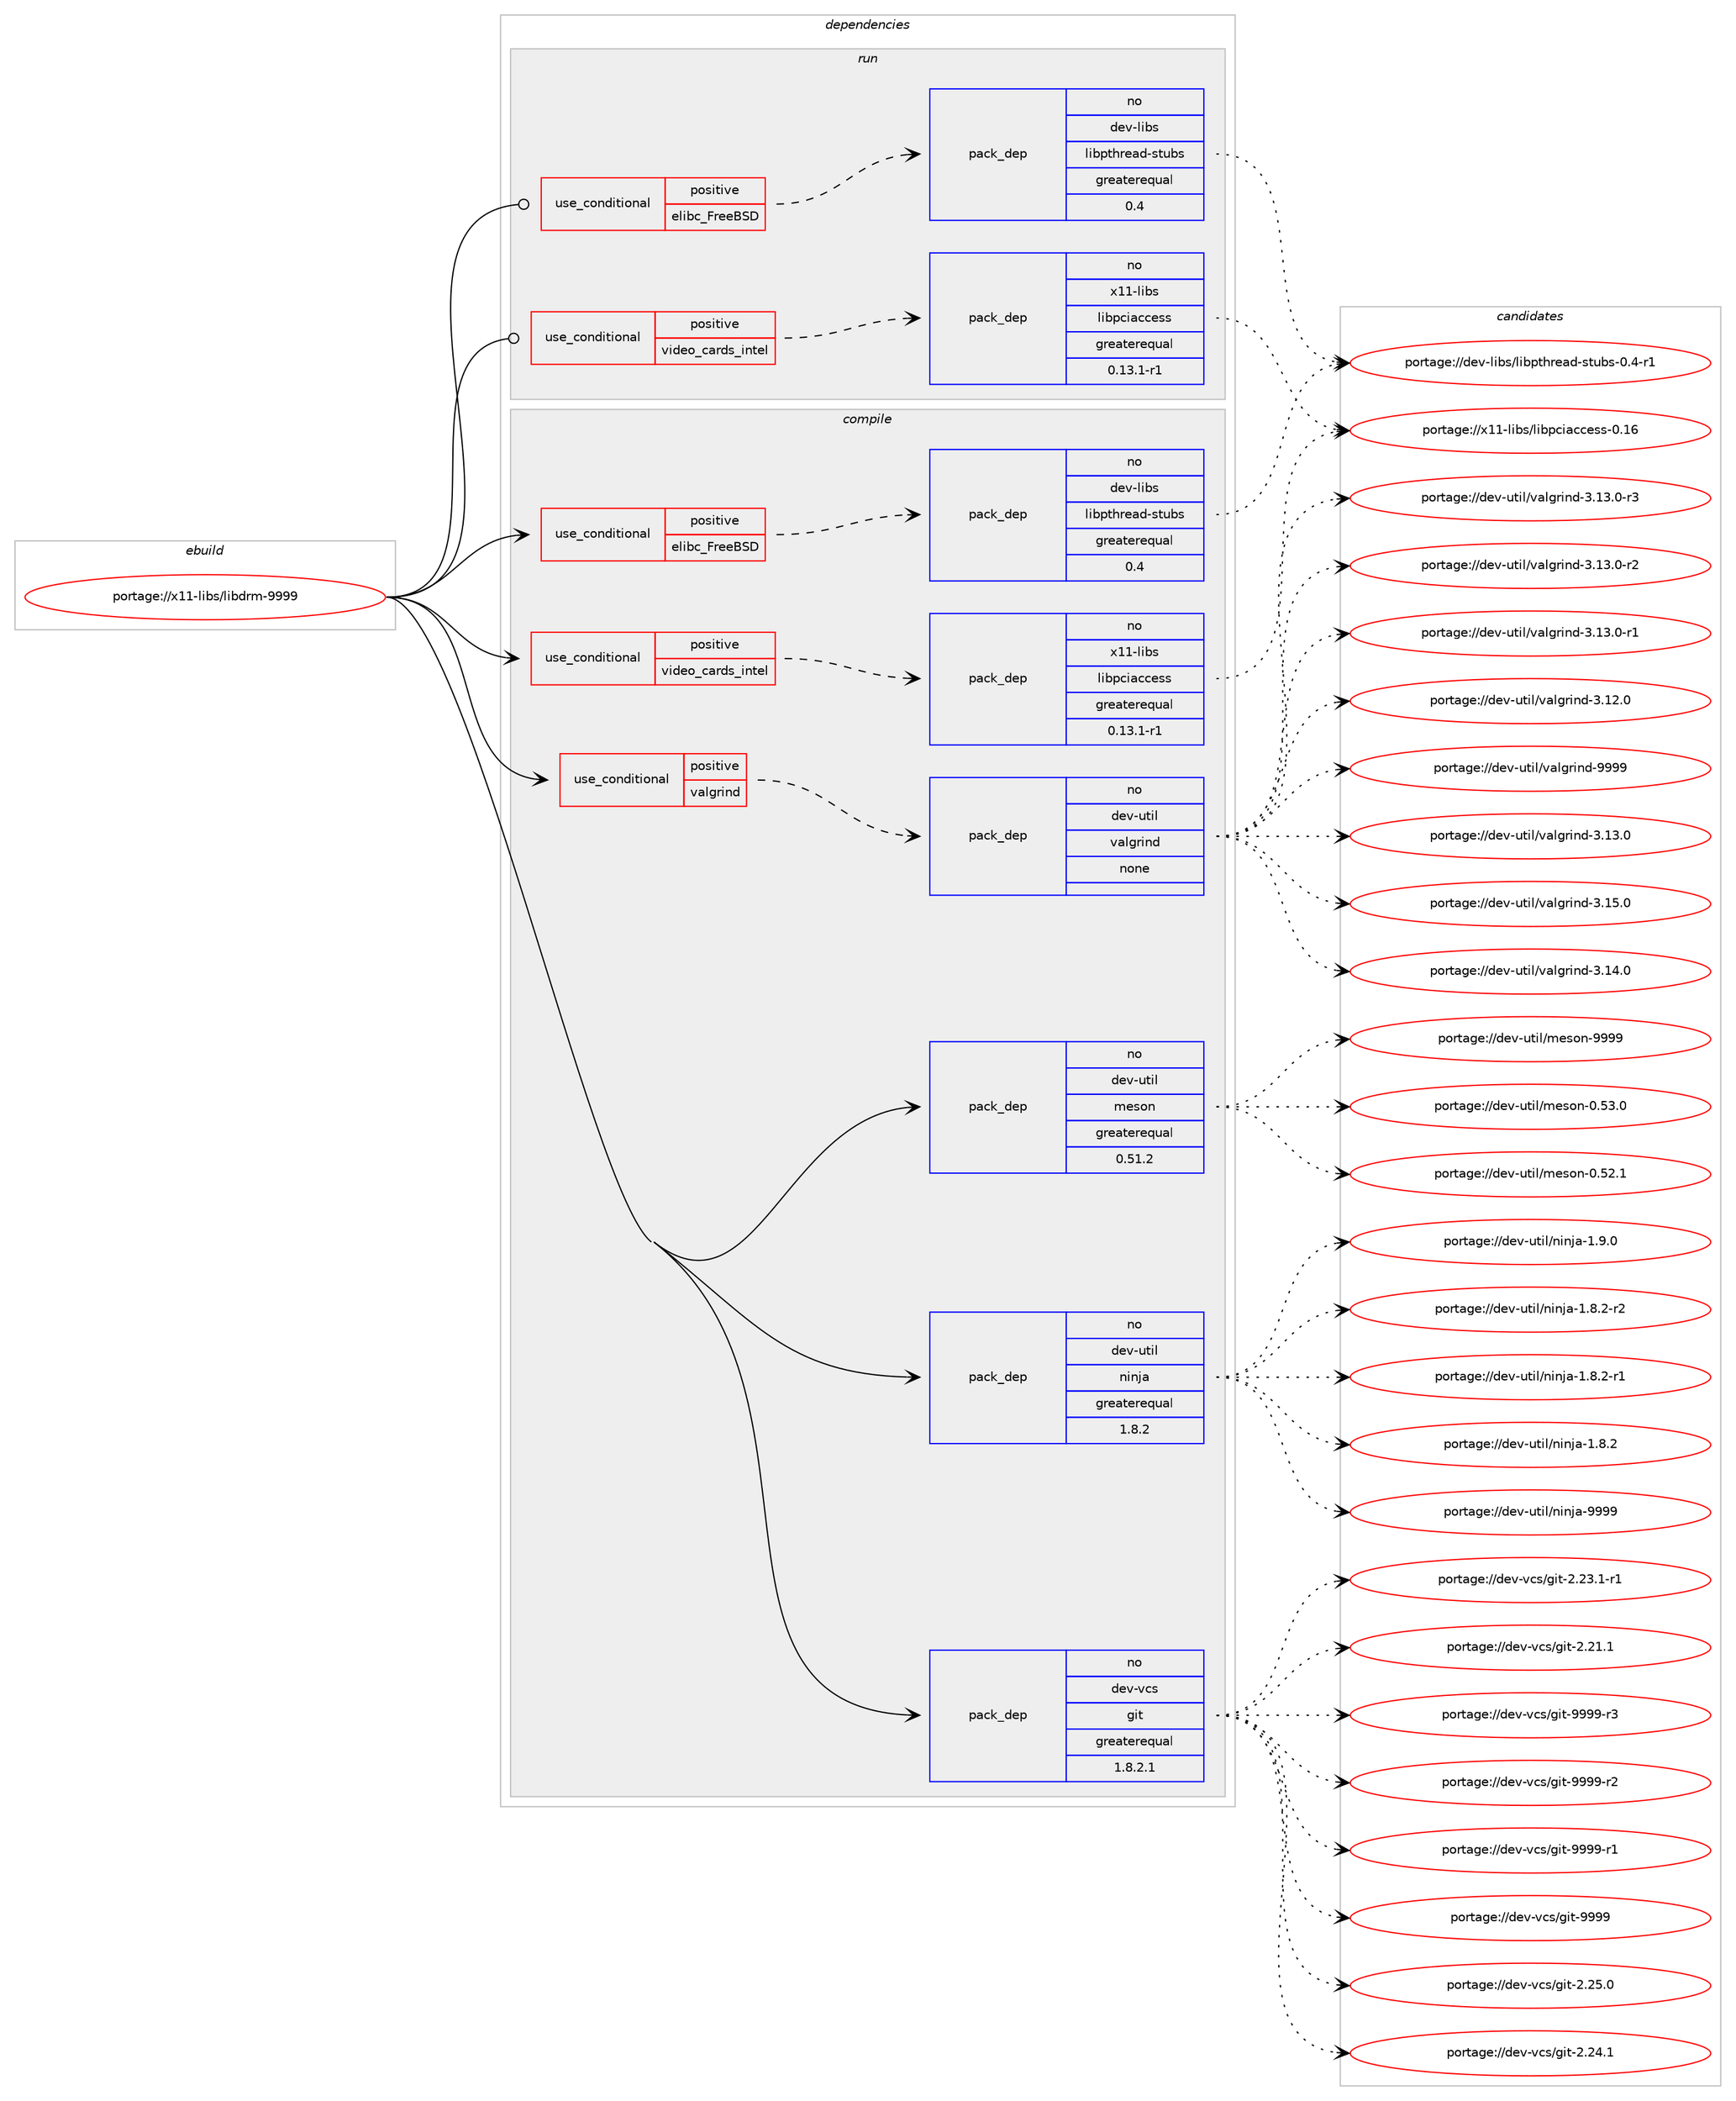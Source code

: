 digraph prolog {

# *************
# Graph options
# *************

newrank=true;
concentrate=true;
compound=true;
graph [rankdir=LR,fontname=Helvetica,fontsize=10,ranksep=1.5];#, ranksep=2.5, nodesep=0.2];
edge  [arrowhead=vee];
node  [fontname=Helvetica,fontsize=10];

# **********
# The ebuild
# **********

subgraph cluster_leftcol {
color=gray;
rank=same;
label=<<i>ebuild</i>>;
id [label="portage://x11-libs/libdrm-9999", color=red, width=4, href="../x11-libs/libdrm-9999.svg"];
}

# ****************
# The dependencies
# ****************

subgraph cluster_midcol {
color=gray;
label=<<i>dependencies</i>>;
subgraph cluster_compile {
fillcolor="#eeeeee";
style=filled;
label=<<i>compile</i>>;
subgraph cond2481 {
dependency18054 [label=<<TABLE BORDER="0" CELLBORDER="1" CELLSPACING="0" CELLPADDING="4"><TR><TD ROWSPAN="3" CELLPADDING="10">use_conditional</TD></TR><TR><TD>positive</TD></TR><TR><TD>elibc_FreeBSD</TD></TR></TABLE>>, shape=none, color=red];
subgraph pack15247 {
dependency18055 [label=<<TABLE BORDER="0" CELLBORDER="1" CELLSPACING="0" CELLPADDING="4" WIDTH="220"><TR><TD ROWSPAN="6" CELLPADDING="30">pack_dep</TD></TR><TR><TD WIDTH="110">no</TD></TR><TR><TD>dev-libs</TD></TR><TR><TD>libpthread-stubs</TD></TR><TR><TD>greaterequal</TD></TR><TR><TD>0.4</TD></TR></TABLE>>, shape=none, color=blue];
}
dependency18054:e -> dependency18055:w [weight=20,style="dashed",arrowhead="vee"];
}
id:e -> dependency18054:w [weight=20,style="solid",arrowhead="vee"];
subgraph cond2482 {
dependency18056 [label=<<TABLE BORDER="0" CELLBORDER="1" CELLSPACING="0" CELLPADDING="4"><TR><TD ROWSPAN="3" CELLPADDING="10">use_conditional</TD></TR><TR><TD>positive</TD></TR><TR><TD>valgrind</TD></TR></TABLE>>, shape=none, color=red];
subgraph pack15248 {
dependency18057 [label=<<TABLE BORDER="0" CELLBORDER="1" CELLSPACING="0" CELLPADDING="4" WIDTH="220"><TR><TD ROWSPAN="6" CELLPADDING="30">pack_dep</TD></TR><TR><TD WIDTH="110">no</TD></TR><TR><TD>dev-util</TD></TR><TR><TD>valgrind</TD></TR><TR><TD>none</TD></TR><TR><TD></TD></TR></TABLE>>, shape=none, color=blue];
}
dependency18056:e -> dependency18057:w [weight=20,style="dashed",arrowhead="vee"];
}
id:e -> dependency18056:w [weight=20,style="solid",arrowhead="vee"];
subgraph cond2483 {
dependency18058 [label=<<TABLE BORDER="0" CELLBORDER="1" CELLSPACING="0" CELLPADDING="4"><TR><TD ROWSPAN="3" CELLPADDING="10">use_conditional</TD></TR><TR><TD>positive</TD></TR><TR><TD>video_cards_intel</TD></TR></TABLE>>, shape=none, color=red];
subgraph pack15249 {
dependency18059 [label=<<TABLE BORDER="0" CELLBORDER="1" CELLSPACING="0" CELLPADDING="4" WIDTH="220"><TR><TD ROWSPAN="6" CELLPADDING="30">pack_dep</TD></TR><TR><TD WIDTH="110">no</TD></TR><TR><TD>x11-libs</TD></TR><TR><TD>libpciaccess</TD></TR><TR><TD>greaterequal</TD></TR><TR><TD>0.13.1-r1</TD></TR></TABLE>>, shape=none, color=blue];
}
dependency18058:e -> dependency18059:w [weight=20,style="dashed",arrowhead="vee"];
}
id:e -> dependency18058:w [weight=20,style="solid",arrowhead="vee"];
subgraph pack15250 {
dependency18060 [label=<<TABLE BORDER="0" CELLBORDER="1" CELLSPACING="0" CELLPADDING="4" WIDTH="220"><TR><TD ROWSPAN="6" CELLPADDING="30">pack_dep</TD></TR><TR><TD WIDTH="110">no</TD></TR><TR><TD>dev-util</TD></TR><TR><TD>meson</TD></TR><TR><TD>greaterequal</TD></TR><TR><TD>0.51.2</TD></TR></TABLE>>, shape=none, color=blue];
}
id:e -> dependency18060:w [weight=20,style="solid",arrowhead="vee"];
subgraph pack15251 {
dependency18061 [label=<<TABLE BORDER="0" CELLBORDER="1" CELLSPACING="0" CELLPADDING="4" WIDTH="220"><TR><TD ROWSPAN="6" CELLPADDING="30">pack_dep</TD></TR><TR><TD WIDTH="110">no</TD></TR><TR><TD>dev-util</TD></TR><TR><TD>ninja</TD></TR><TR><TD>greaterequal</TD></TR><TR><TD>1.8.2</TD></TR></TABLE>>, shape=none, color=blue];
}
id:e -> dependency18061:w [weight=20,style="solid",arrowhead="vee"];
subgraph pack15252 {
dependency18062 [label=<<TABLE BORDER="0" CELLBORDER="1" CELLSPACING="0" CELLPADDING="4" WIDTH="220"><TR><TD ROWSPAN="6" CELLPADDING="30">pack_dep</TD></TR><TR><TD WIDTH="110">no</TD></TR><TR><TD>dev-vcs</TD></TR><TR><TD>git</TD></TR><TR><TD>greaterequal</TD></TR><TR><TD>1.8.2.1</TD></TR></TABLE>>, shape=none, color=blue];
}
id:e -> dependency18062:w [weight=20,style="solid",arrowhead="vee"];
}
subgraph cluster_compileandrun {
fillcolor="#eeeeee";
style=filled;
label=<<i>compile and run</i>>;
}
subgraph cluster_run {
fillcolor="#eeeeee";
style=filled;
label=<<i>run</i>>;
subgraph cond2484 {
dependency18063 [label=<<TABLE BORDER="0" CELLBORDER="1" CELLSPACING="0" CELLPADDING="4"><TR><TD ROWSPAN="3" CELLPADDING="10">use_conditional</TD></TR><TR><TD>positive</TD></TR><TR><TD>elibc_FreeBSD</TD></TR></TABLE>>, shape=none, color=red];
subgraph pack15253 {
dependency18064 [label=<<TABLE BORDER="0" CELLBORDER="1" CELLSPACING="0" CELLPADDING="4" WIDTH="220"><TR><TD ROWSPAN="6" CELLPADDING="30">pack_dep</TD></TR><TR><TD WIDTH="110">no</TD></TR><TR><TD>dev-libs</TD></TR><TR><TD>libpthread-stubs</TD></TR><TR><TD>greaterequal</TD></TR><TR><TD>0.4</TD></TR></TABLE>>, shape=none, color=blue];
}
dependency18063:e -> dependency18064:w [weight=20,style="dashed",arrowhead="vee"];
}
id:e -> dependency18063:w [weight=20,style="solid",arrowhead="odot"];
subgraph cond2485 {
dependency18065 [label=<<TABLE BORDER="0" CELLBORDER="1" CELLSPACING="0" CELLPADDING="4"><TR><TD ROWSPAN="3" CELLPADDING="10">use_conditional</TD></TR><TR><TD>positive</TD></TR><TR><TD>video_cards_intel</TD></TR></TABLE>>, shape=none, color=red];
subgraph pack15254 {
dependency18066 [label=<<TABLE BORDER="0" CELLBORDER="1" CELLSPACING="0" CELLPADDING="4" WIDTH="220"><TR><TD ROWSPAN="6" CELLPADDING="30">pack_dep</TD></TR><TR><TD WIDTH="110">no</TD></TR><TR><TD>x11-libs</TD></TR><TR><TD>libpciaccess</TD></TR><TR><TD>greaterequal</TD></TR><TR><TD>0.13.1-r1</TD></TR></TABLE>>, shape=none, color=blue];
}
dependency18065:e -> dependency18066:w [weight=20,style="dashed",arrowhead="vee"];
}
id:e -> dependency18065:w [weight=20,style="solid",arrowhead="odot"];
}
}

# **************
# The candidates
# **************

subgraph cluster_choices {
rank=same;
color=gray;
label=<<i>candidates</i>>;

subgraph choice15247 {
color=black;
nodesep=1;
choice10010111845108105981154710810598112116104114101971004511511611798115454846524511449 [label="portage://dev-libs/libpthread-stubs-0.4-r1", color=red, width=4,href="../dev-libs/libpthread-stubs-0.4-r1.svg"];
dependency18055:e -> choice10010111845108105981154710810598112116104114101971004511511611798115454846524511449:w [style=dotted,weight="100"];
}
subgraph choice15248 {
color=black;
nodesep=1;
choice1001011184511711610510847118971081031141051101004557575757 [label="portage://dev-util/valgrind-9999", color=red, width=4,href="../dev-util/valgrind-9999.svg"];
choice10010111845117116105108471189710810311410511010045514649534648 [label="portage://dev-util/valgrind-3.15.0", color=red, width=4,href="../dev-util/valgrind-3.15.0.svg"];
choice10010111845117116105108471189710810311410511010045514649524648 [label="portage://dev-util/valgrind-3.14.0", color=red, width=4,href="../dev-util/valgrind-3.14.0.svg"];
choice100101118451171161051084711897108103114105110100455146495146484511451 [label="portage://dev-util/valgrind-3.13.0-r3", color=red, width=4,href="../dev-util/valgrind-3.13.0-r3.svg"];
choice100101118451171161051084711897108103114105110100455146495146484511450 [label="portage://dev-util/valgrind-3.13.0-r2", color=red, width=4,href="../dev-util/valgrind-3.13.0-r2.svg"];
choice100101118451171161051084711897108103114105110100455146495146484511449 [label="portage://dev-util/valgrind-3.13.0-r1", color=red, width=4,href="../dev-util/valgrind-3.13.0-r1.svg"];
choice10010111845117116105108471189710810311410511010045514649514648 [label="portage://dev-util/valgrind-3.13.0", color=red, width=4,href="../dev-util/valgrind-3.13.0.svg"];
choice10010111845117116105108471189710810311410511010045514649504648 [label="portage://dev-util/valgrind-3.12.0", color=red, width=4,href="../dev-util/valgrind-3.12.0.svg"];
dependency18057:e -> choice1001011184511711610510847118971081031141051101004557575757:w [style=dotted,weight="100"];
dependency18057:e -> choice10010111845117116105108471189710810311410511010045514649534648:w [style=dotted,weight="100"];
dependency18057:e -> choice10010111845117116105108471189710810311410511010045514649524648:w [style=dotted,weight="100"];
dependency18057:e -> choice100101118451171161051084711897108103114105110100455146495146484511451:w [style=dotted,weight="100"];
dependency18057:e -> choice100101118451171161051084711897108103114105110100455146495146484511450:w [style=dotted,weight="100"];
dependency18057:e -> choice100101118451171161051084711897108103114105110100455146495146484511449:w [style=dotted,weight="100"];
dependency18057:e -> choice10010111845117116105108471189710810311410511010045514649514648:w [style=dotted,weight="100"];
dependency18057:e -> choice10010111845117116105108471189710810311410511010045514649504648:w [style=dotted,weight="100"];
}
subgraph choice15249 {
color=black;
nodesep=1;
choice120494945108105981154710810598112991059799991011151154548464954 [label="portage://x11-libs/libpciaccess-0.16", color=red, width=4,href="../x11-libs/libpciaccess-0.16.svg"];
dependency18059:e -> choice120494945108105981154710810598112991059799991011151154548464954:w [style=dotted,weight="100"];
}
subgraph choice15250 {
color=black;
nodesep=1;
choice10010111845117116105108471091011151111104557575757 [label="portage://dev-util/meson-9999", color=red, width=4,href="../dev-util/meson-9999.svg"];
choice100101118451171161051084710910111511111045484653514648 [label="portage://dev-util/meson-0.53.0", color=red, width=4,href="../dev-util/meson-0.53.0.svg"];
choice100101118451171161051084710910111511111045484653504649 [label="portage://dev-util/meson-0.52.1", color=red, width=4,href="../dev-util/meson-0.52.1.svg"];
dependency18060:e -> choice10010111845117116105108471091011151111104557575757:w [style=dotted,weight="100"];
dependency18060:e -> choice100101118451171161051084710910111511111045484653514648:w [style=dotted,weight="100"];
dependency18060:e -> choice100101118451171161051084710910111511111045484653504649:w [style=dotted,weight="100"];
}
subgraph choice15251 {
color=black;
nodesep=1;
choice1001011184511711610510847110105110106974557575757 [label="portage://dev-util/ninja-9999", color=red, width=4,href="../dev-util/ninja-9999.svg"];
choice100101118451171161051084711010511010697454946574648 [label="portage://dev-util/ninja-1.9.0", color=red, width=4,href="../dev-util/ninja-1.9.0.svg"];
choice1001011184511711610510847110105110106974549465646504511450 [label="portage://dev-util/ninja-1.8.2-r2", color=red, width=4,href="../dev-util/ninja-1.8.2-r2.svg"];
choice1001011184511711610510847110105110106974549465646504511449 [label="portage://dev-util/ninja-1.8.2-r1", color=red, width=4,href="../dev-util/ninja-1.8.2-r1.svg"];
choice100101118451171161051084711010511010697454946564650 [label="portage://dev-util/ninja-1.8.2", color=red, width=4,href="../dev-util/ninja-1.8.2.svg"];
dependency18061:e -> choice1001011184511711610510847110105110106974557575757:w [style=dotted,weight="100"];
dependency18061:e -> choice100101118451171161051084711010511010697454946574648:w [style=dotted,weight="100"];
dependency18061:e -> choice1001011184511711610510847110105110106974549465646504511450:w [style=dotted,weight="100"];
dependency18061:e -> choice1001011184511711610510847110105110106974549465646504511449:w [style=dotted,weight="100"];
dependency18061:e -> choice100101118451171161051084711010511010697454946564650:w [style=dotted,weight="100"];
}
subgraph choice15252 {
color=black;
nodesep=1;
choice10010111845118991154710310511645575757574511451 [label="portage://dev-vcs/git-9999-r3", color=red, width=4,href="../dev-vcs/git-9999-r3.svg"];
choice10010111845118991154710310511645575757574511450 [label="portage://dev-vcs/git-9999-r2", color=red, width=4,href="../dev-vcs/git-9999-r2.svg"];
choice10010111845118991154710310511645575757574511449 [label="portage://dev-vcs/git-9999-r1", color=red, width=4,href="../dev-vcs/git-9999-r1.svg"];
choice1001011184511899115471031051164557575757 [label="portage://dev-vcs/git-9999", color=red, width=4,href="../dev-vcs/git-9999.svg"];
choice10010111845118991154710310511645504650534648 [label="portage://dev-vcs/git-2.25.0", color=red, width=4,href="../dev-vcs/git-2.25.0.svg"];
choice10010111845118991154710310511645504650524649 [label="portage://dev-vcs/git-2.24.1", color=red, width=4,href="../dev-vcs/git-2.24.1.svg"];
choice100101118451189911547103105116455046505146494511449 [label="portage://dev-vcs/git-2.23.1-r1", color=red, width=4,href="../dev-vcs/git-2.23.1-r1.svg"];
choice10010111845118991154710310511645504650494649 [label="portage://dev-vcs/git-2.21.1", color=red, width=4,href="../dev-vcs/git-2.21.1.svg"];
dependency18062:e -> choice10010111845118991154710310511645575757574511451:w [style=dotted,weight="100"];
dependency18062:e -> choice10010111845118991154710310511645575757574511450:w [style=dotted,weight="100"];
dependency18062:e -> choice10010111845118991154710310511645575757574511449:w [style=dotted,weight="100"];
dependency18062:e -> choice1001011184511899115471031051164557575757:w [style=dotted,weight="100"];
dependency18062:e -> choice10010111845118991154710310511645504650534648:w [style=dotted,weight="100"];
dependency18062:e -> choice10010111845118991154710310511645504650524649:w [style=dotted,weight="100"];
dependency18062:e -> choice100101118451189911547103105116455046505146494511449:w [style=dotted,weight="100"];
dependency18062:e -> choice10010111845118991154710310511645504650494649:w [style=dotted,weight="100"];
}
subgraph choice15253 {
color=black;
nodesep=1;
choice10010111845108105981154710810598112116104114101971004511511611798115454846524511449 [label="portage://dev-libs/libpthread-stubs-0.4-r1", color=red, width=4,href="../dev-libs/libpthread-stubs-0.4-r1.svg"];
dependency18064:e -> choice10010111845108105981154710810598112116104114101971004511511611798115454846524511449:w [style=dotted,weight="100"];
}
subgraph choice15254 {
color=black;
nodesep=1;
choice120494945108105981154710810598112991059799991011151154548464954 [label="portage://x11-libs/libpciaccess-0.16", color=red, width=4,href="../x11-libs/libpciaccess-0.16.svg"];
dependency18066:e -> choice120494945108105981154710810598112991059799991011151154548464954:w [style=dotted,weight="100"];
}
}

}
